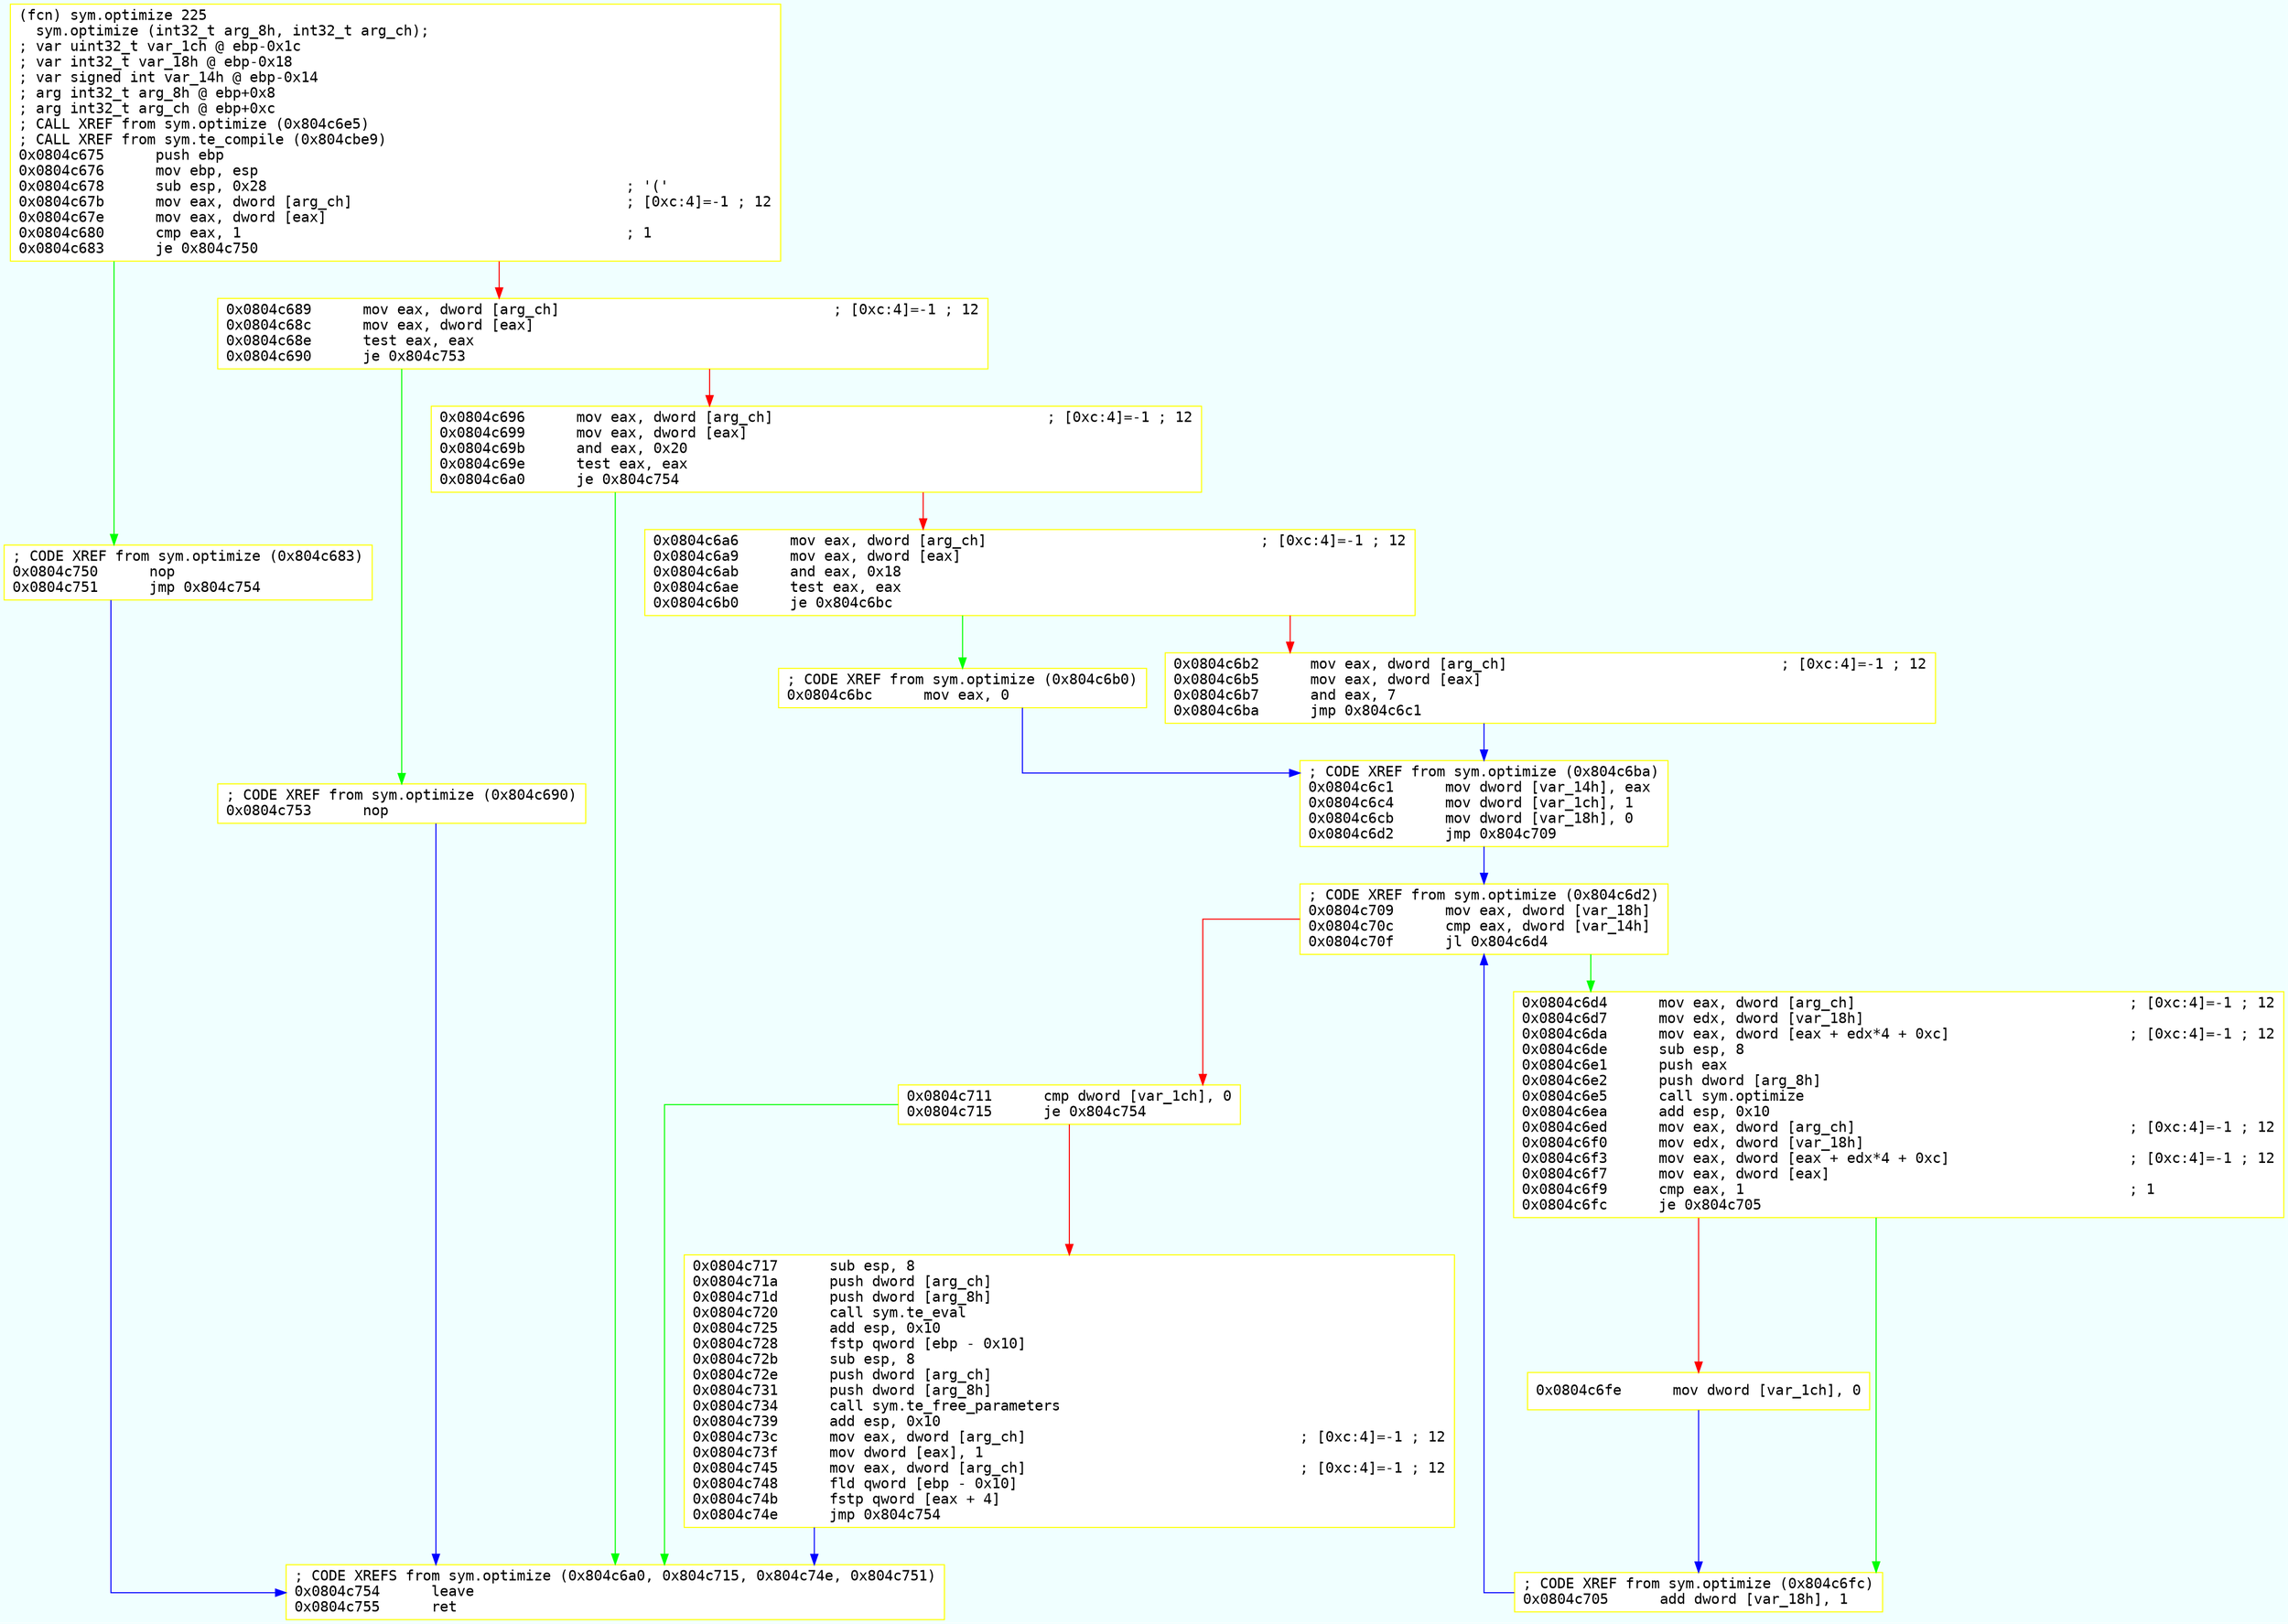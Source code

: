 digraph code {
	graph [bgcolor=azure fontsize=8 fontname="Courier" splines="ortho"];
	node [fillcolor=gray style=filled shape=box];
	edge [arrowhead="normal"];
	"0x0804c675" -> "0x0804c750" [color="green"];
	"0x0804c675" -> "0x0804c689" [color="red"];
	"0x0804c675" [URL="sym.optimize/0x0804c675", fillcolor="white",color="yellow", fontname="Courier",label="(fcn) sym.optimize 225\l  sym.optimize (int32_t arg_8h, int32_t arg_ch);\l; var uint32_t var_1ch @ ebp-0x1c\l; var int32_t var_18h @ ebp-0x18\l; var signed int var_14h @ ebp-0x14\l; arg int32_t arg_8h @ ebp+0x8\l; arg int32_t arg_ch @ ebp+0xc\l; CALL XREF from sym.optimize (0x804c6e5)\l; CALL XREF from sym.te_compile (0x804cbe9)\l0x0804c675      push ebp\l0x0804c676      mov ebp, esp\l0x0804c678      sub esp, 0x28                                          ; '('\l0x0804c67b      mov eax, dword [arg_ch]                                ; [0xc:4]=-1 ; 12\l0x0804c67e      mov eax, dword [eax]\l0x0804c680      cmp eax, 1                                             ; 1\l0x0804c683      je 0x804c750\l"]
	"0x0804c689" -> "0x0804c753" [color="green"];
	"0x0804c689" -> "0x0804c696" [color="red"];
	"0x0804c689" [URL="sym.optimize/0x0804c689", fillcolor="white",color="yellow", fontname="Courier",label="0x0804c689      mov eax, dword [arg_ch]                                ; [0xc:4]=-1 ; 12\l0x0804c68c      mov eax, dword [eax]\l0x0804c68e      test eax, eax\l0x0804c690      je 0x804c753\l"]
	"0x0804c696" -> "0x0804c754" [color="green"];
	"0x0804c696" -> "0x0804c6a6" [color="red"];
	"0x0804c696" [URL="sym.optimize/0x0804c696", fillcolor="white",color="yellow", fontname="Courier",label="0x0804c696      mov eax, dword [arg_ch]                                ; [0xc:4]=-1 ; 12\l0x0804c699      mov eax, dword [eax]\l0x0804c69b      and eax, 0x20\l0x0804c69e      test eax, eax\l0x0804c6a0      je 0x804c754\l"]
	"0x0804c6a6" -> "0x0804c6bc" [color="green"];
	"0x0804c6a6" -> "0x0804c6b2" [color="red"];
	"0x0804c6a6" [URL="sym.optimize/0x0804c6a6", fillcolor="white",color="yellow", fontname="Courier",label="0x0804c6a6      mov eax, dword [arg_ch]                                ; [0xc:4]=-1 ; 12\l0x0804c6a9      mov eax, dword [eax]\l0x0804c6ab      and eax, 0x18\l0x0804c6ae      test eax, eax\l0x0804c6b0      je 0x804c6bc\l"]
	"0x0804c6b2" -> "0x0804c6c1" [color="blue"];
	"0x0804c6b2" [URL="sym.optimize/0x0804c6b2", fillcolor="white",color="yellow", fontname="Courier",label="0x0804c6b2      mov eax, dword [arg_ch]                                ; [0xc:4]=-1 ; 12\l0x0804c6b5      mov eax, dword [eax]\l0x0804c6b7      and eax, 7\l0x0804c6ba      jmp 0x804c6c1\l"]
	"0x0804c6bc" -> "0x0804c6c1" [color="blue"];
	"0x0804c6bc" [URL="sym.optimize/0x0804c6bc", fillcolor="white",color="yellow", fontname="Courier",label="; CODE XREF from sym.optimize (0x804c6b0)\l0x0804c6bc      mov eax, 0\l"]
	"0x0804c6c1" -> "0x0804c709" [color="blue"];
	"0x0804c6c1" [URL="sym.optimize/0x0804c6c1", fillcolor="white",color="yellow", fontname="Courier",label="; CODE XREF from sym.optimize (0x804c6ba)\l0x0804c6c1      mov dword [var_14h], eax\l0x0804c6c4      mov dword [var_1ch], 1\l0x0804c6cb      mov dword [var_18h], 0\l0x0804c6d2      jmp 0x804c709\l"]
	"0x0804c6d4" -> "0x0804c705" [color="green"];
	"0x0804c6d4" -> "0x0804c6fe" [color="red"];
	"0x0804c6d4" [URL="sym.optimize/0x0804c6d4", fillcolor="white",color="yellow", fontname="Courier",label="0x0804c6d4      mov eax, dword [arg_ch]                                ; [0xc:4]=-1 ; 12\l0x0804c6d7      mov edx, dword [var_18h]\l0x0804c6da      mov eax, dword [eax + edx*4 + 0xc]                     ; [0xc:4]=-1 ; 12\l0x0804c6de      sub esp, 8\l0x0804c6e1      push eax\l0x0804c6e2      push dword [arg_8h]\l0x0804c6e5      call sym.optimize\l0x0804c6ea      add esp, 0x10\l0x0804c6ed      mov eax, dword [arg_ch]                                ; [0xc:4]=-1 ; 12\l0x0804c6f0      mov edx, dword [var_18h]\l0x0804c6f3      mov eax, dword [eax + edx*4 + 0xc]                     ; [0xc:4]=-1 ; 12\l0x0804c6f7      mov eax, dword [eax]\l0x0804c6f9      cmp eax, 1                                             ; 1\l0x0804c6fc      je 0x804c705\l"]
	"0x0804c6fe" -> "0x0804c705" [color="blue"];
	"0x0804c6fe" [URL="sym.optimize/0x0804c6fe", fillcolor="white",color="yellow", fontname="Courier",label="0x0804c6fe      mov dword [var_1ch], 0\l"]
	"0x0804c705" -> "0x0804c709" [color="blue"];
	"0x0804c705" [URL="sym.optimize/0x0804c705", fillcolor="white",color="yellow", fontname="Courier",label="; CODE XREF from sym.optimize (0x804c6fc)\l0x0804c705      add dword [var_18h], 1\l"]
	"0x0804c709" -> "0x0804c6d4" [color="green"];
	"0x0804c709" -> "0x0804c711" [color="red"];
	"0x0804c709" [URL="sym.optimize/0x0804c709", fillcolor="white",color="yellow", fontname="Courier",label="; CODE XREF from sym.optimize (0x804c6d2)\l0x0804c709      mov eax, dword [var_18h]\l0x0804c70c      cmp eax, dword [var_14h]\l0x0804c70f      jl 0x804c6d4\l"]
	"0x0804c711" -> "0x0804c754" [color="green"];
	"0x0804c711" -> "0x0804c717" [color="red"];
	"0x0804c711" [URL="sym.optimize/0x0804c711", fillcolor="white",color="yellow", fontname="Courier",label="0x0804c711      cmp dword [var_1ch], 0\l0x0804c715      je 0x804c754\l"]
	"0x0804c717" -> "0x0804c754" [color="blue"];
	"0x0804c717" [URL="sym.optimize/0x0804c717", fillcolor="white",color="yellow", fontname="Courier",label="0x0804c717      sub esp, 8\l0x0804c71a      push dword [arg_ch]\l0x0804c71d      push dword [arg_8h]\l0x0804c720      call sym.te_eval\l0x0804c725      add esp, 0x10\l0x0804c728      fstp qword [ebp - 0x10]\l0x0804c72b      sub esp, 8\l0x0804c72e      push dword [arg_ch]\l0x0804c731      push dword [arg_8h]\l0x0804c734      call sym.te_free_parameters\l0x0804c739      add esp, 0x10\l0x0804c73c      mov eax, dword [arg_ch]                                ; [0xc:4]=-1 ; 12\l0x0804c73f      mov dword [eax], 1\l0x0804c745      mov eax, dword [arg_ch]                                ; [0xc:4]=-1 ; 12\l0x0804c748      fld qword [ebp - 0x10]\l0x0804c74b      fstp qword [eax + 4]\l0x0804c74e      jmp 0x804c754\l"]
	"0x0804c750" -> "0x0804c754" [color="blue"];
	"0x0804c750" [URL="sym.optimize/0x0804c750", fillcolor="white",color="yellow", fontname="Courier",label="; CODE XREF from sym.optimize (0x804c683)\l0x0804c750      nop\l0x0804c751      jmp 0x804c754\l"]
	"0x0804c753" -> "0x0804c754" [color="blue"];
	"0x0804c753" [URL="sym.optimize/0x0804c753", fillcolor="white",color="yellow", fontname="Courier",label="; CODE XREF from sym.optimize (0x804c690)\l0x0804c753      nop\l"]
	"0x0804c754" [URL="sym.optimize/0x0804c754", fillcolor="white",color="yellow", fontname="Courier",label="; CODE XREFS from sym.optimize (0x804c6a0, 0x804c715, 0x804c74e, 0x804c751)\l0x0804c754      leave\l0x0804c755      ret\l"]
}
